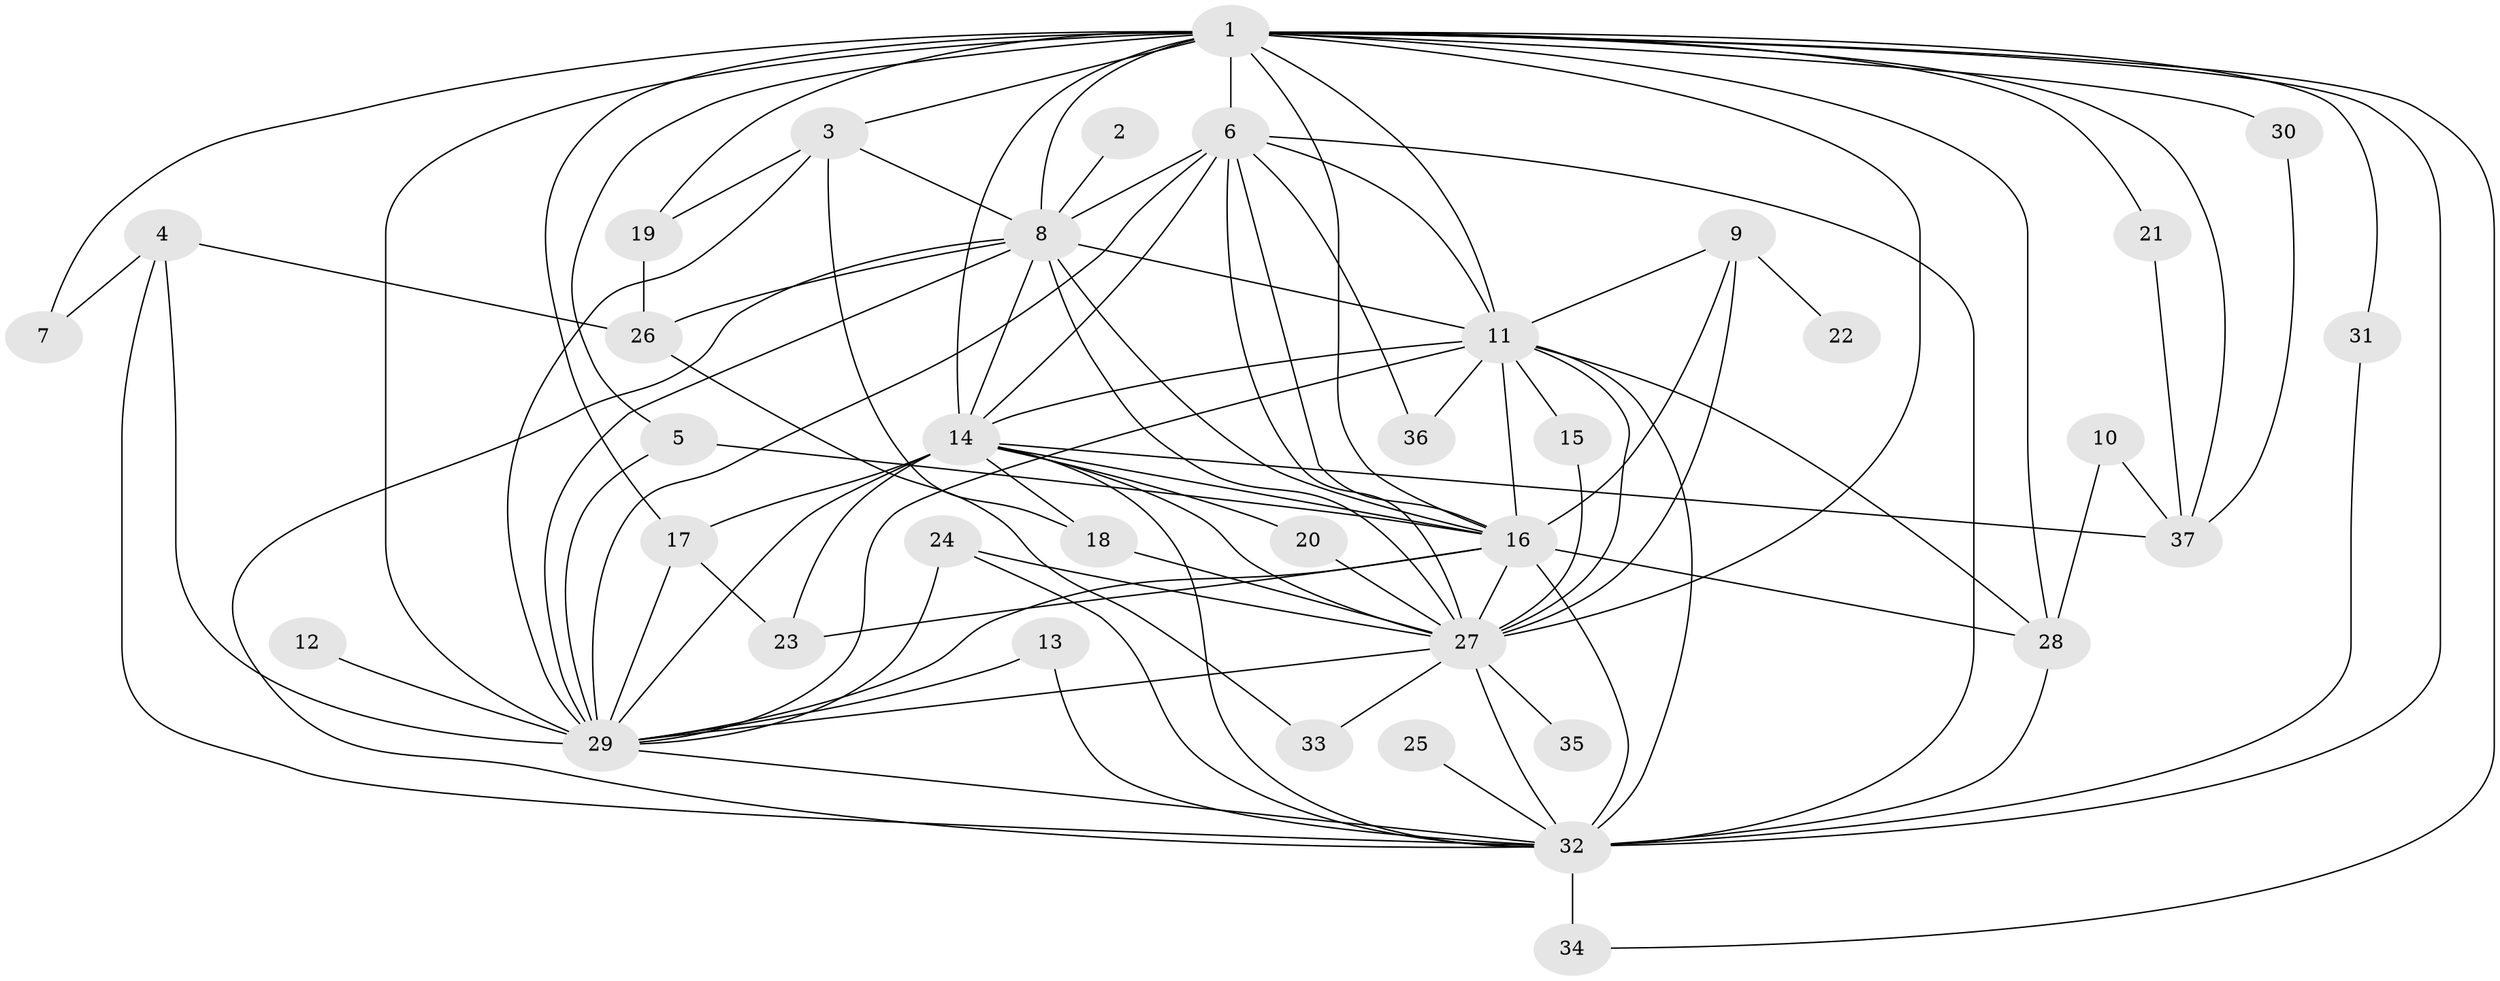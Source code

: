 // original degree distribution, {22: 0.013513513513513514, 16: 0.04054054054054054, 17: 0.013513513513513514, 23: 0.013513513513513514, 18: 0.013513513513513514, 20: 0.02702702702702703, 13: 0.013513513513513514, 2: 0.5540540540540541, 3: 0.17567567567567569, 5: 0.05405405405405406, 4: 0.08108108108108109}
// Generated by graph-tools (version 1.1) at 2025/01/03/09/25 03:01:14]
// undirected, 37 vertices, 97 edges
graph export_dot {
graph [start="1"]
  node [color=gray90,style=filled];
  1;
  2;
  3;
  4;
  5;
  6;
  7;
  8;
  9;
  10;
  11;
  12;
  13;
  14;
  15;
  16;
  17;
  18;
  19;
  20;
  21;
  22;
  23;
  24;
  25;
  26;
  27;
  28;
  29;
  30;
  31;
  32;
  33;
  34;
  35;
  36;
  37;
  1 -- 3 [weight=1.0];
  1 -- 5 [weight=1.0];
  1 -- 6 [weight=2.0];
  1 -- 7 [weight=2.0];
  1 -- 8 [weight=4.0];
  1 -- 11 [weight=2.0];
  1 -- 14 [weight=3.0];
  1 -- 16 [weight=3.0];
  1 -- 17 [weight=1.0];
  1 -- 19 [weight=2.0];
  1 -- 21 [weight=1.0];
  1 -- 27 [weight=2.0];
  1 -- 28 [weight=1.0];
  1 -- 29 [weight=3.0];
  1 -- 30 [weight=2.0];
  1 -- 31 [weight=1.0];
  1 -- 32 [weight=2.0];
  1 -- 34 [weight=1.0];
  1 -- 37 [weight=1.0];
  2 -- 8 [weight=1.0];
  3 -- 8 [weight=1.0];
  3 -- 18 [weight=1.0];
  3 -- 19 [weight=1.0];
  3 -- 29 [weight=1.0];
  4 -- 7 [weight=1.0];
  4 -- 26 [weight=1.0];
  4 -- 29 [weight=1.0];
  4 -- 32 [weight=1.0];
  5 -- 16 [weight=1.0];
  5 -- 29 [weight=1.0];
  6 -- 8 [weight=2.0];
  6 -- 11 [weight=1.0];
  6 -- 14 [weight=1.0];
  6 -- 16 [weight=1.0];
  6 -- 27 [weight=2.0];
  6 -- 29 [weight=2.0];
  6 -- 32 [weight=2.0];
  6 -- 36 [weight=1.0];
  8 -- 11 [weight=1.0];
  8 -- 14 [weight=1.0];
  8 -- 16 [weight=3.0];
  8 -- 26 [weight=1.0];
  8 -- 27 [weight=1.0];
  8 -- 29 [weight=1.0];
  8 -- 32 [weight=1.0];
  9 -- 11 [weight=1.0];
  9 -- 16 [weight=1.0];
  9 -- 22 [weight=1.0];
  9 -- 27 [weight=1.0];
  10 -- 28 [weight=1.0];
  10 -- 37 [weight=1.0];
  11 -- 14 [weight=1.0];
  11 -- 15 [weight=1.0];
  11 -- 16 [weight=2.0];
  11 -- 27 [weight=3.0];
  11 -- 28 [weight=2.0];
  11 -- 29 [weight=1.0];
  11 -- 32 [weight=1.0];
  11 -- 36 [weight=1.0];
  12 -- 29 [weight=1.0];
  13 -- 29 [weight=1.0];
  13 -- 32 [weight=1.0];
  14 -- 16 [weight=1.0];
  14 -- 17 [weight=1.0];
  14 -- 18 [weight=1.0];
  14 -- 20 [weight=1.0];
  14 -- 23 [weight=1.0];
  14 -- 27 [weight=1.0];
  14 -- 29 [weight=1.0];
  14 -- 32 [weight=2.0];
  14 -- 37 [weight=1.0];
  15 -- 27 [weight=1.0];
  16 -- 23 [weight=1.0];
  16 -- 27 [weight=1.0];
  16 -- 28 [weight=1.0];
  16 -- 29 [weight=1.0];
  16 -- 32 [weight=1.0];
  17 -- 23 [weight=1.0];
  17 -- 29 [weight=2.0];
  18 -- 27 [weight=2.0];
  19 -- 26 [weight=1.0];
  20 -- 27 [weight=1.0];
  21 -- 37 [weight=1.0];
  24 -- 27 [weight=2.0];
  24 -- 29 [weight=1.0];
  24 -- 32 [weight=1.0];
  25 -- 32 [weight=1.0];
  26 -- 33 [weight=1.0];
  27 -- 29 [weight=1.0];
  27 -- 32 [weight=1.0];
  27 -- 33 [weight=1.0];
  27 -- 35 [weight=2.0];
  28 -- 32 [weight=1.0];
  29 -- 32 [weight=1.0];
  30 -- 37 [weight=1.0];
  31 -- 32 [weight=1.0];
  32 -- 34 [weight=2.0];
}
